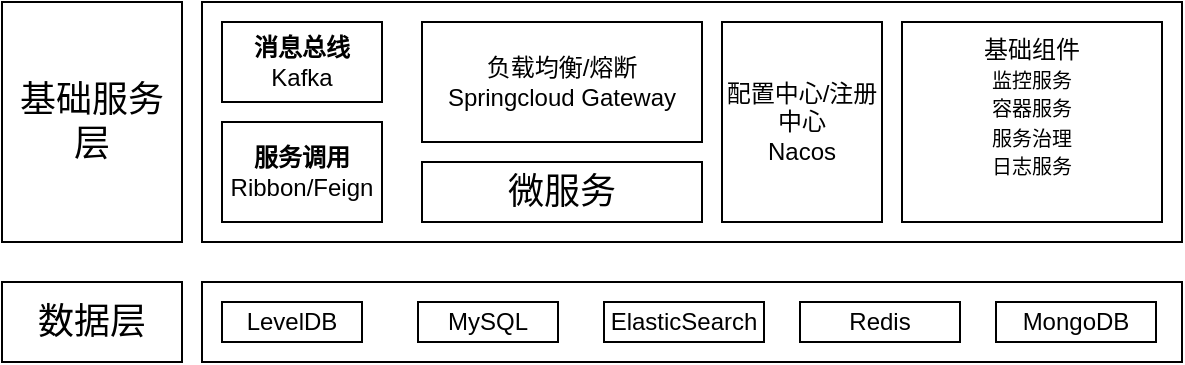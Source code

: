 <mxfile version="24.0.2" type="github">
  <diagram name="第 1 页" id="WKl6gbDjXFLEuy6e8V0B">
    <mxGraphModel dx="636" dy="361" grid="1" gridSize="10" guides="1" tooltips="1" connect="1" arrows="1" fold="1" page="1" pageScale="1" pageWidth="827" pageHeight="1169" math="0" shadow="0">
      <root>
        <mxCell id="0" />
        <mxCell id="1" parent="0" />
        <mxCell id="0hXrH_I9RKG1Sx_e95cJ-11" value="" style="group" vertex="1" connectable="0" parent="1">
          <mxGeometry x="80" y="520" width="590" height="40" as="geometry" />
        </mxCell>
        <mxCell id="0hXrH_I9RKG1Sx_e95cJ-2" value="&lt;font style=&quot;font-size: 18px;&quot;&gt;数据层&lt;/font&gt;" style="rounded=0;whiteSpace=wrap;html=1;" vertex="1" parent="0hXrH_I9RKG1Sx_e95cJ-11">
          <mxGeometry width="90" height="40" as="geometry" />
        </mxCell>
        <mxCell id="0hXrH_I9RKG1Sx_e95cJ-10" value="" style="group" vertex="1" connectable="0" parent="0hXrH_I9RKG1Sx_e95cJ-11">
          <mxGeometry x="100" width="490" height="40" as="geometry" />
        </mxCell>
        <mxCell id="0hXrH_I9RKG1Sx_e95cJ-3" value="" style="rounded=0;whiteSpace=wrap;html=1;" vertex="1" parent="0hXrH_I9RKG1Sx_e95cJ-10">
          <mxGeometry width="490" height="40" as="geometry" />
        </mxCell>
        <mxCell id="0hXrH_I9RKG1Sx_e95cJ-4" value="LevelDB" style="rounded=0;whiteSpace=wrap;html=1;" vertex="1" parent="0hXrH_I9RKG1Sx_e95cJ-10">
          <mxGeometry x="10" y="10" width="70" height="20" as="geometry" />
        </mxCell>
        <mxCell id="0hXrH_I9RKG1Sx_e95cJ-5" value="MySQL" style="rounded=0;whiteSpace=wrap;html=1;" vertex="1" parent="0hXrH_I9RKG1Sx_e95cJ-10">
          <mxGeometry x="108" y="10" width="70" height="20" as="geometry" />
        </mxCell>
        <mxCell id="0hXrH_I9RKG1Sx_e95cJ-6" value="ElasticSearch" style="rounded=0;whiteSpace=wrap;html=1;" vertex="1" parent="0hXrH_I9RKG1Sx_e95cJ-10">
          <mxGeometry x="201" y="10" width="80" height="20" as="geometry" />
        </mxCell>
        <mxCell id="0hXrH_I9RKG1Sx_e95cJ-8" value="Redis" style="rounded=0;whiteSpace=wrap;html=1;" vertex="1" parent="0hXrH_I9RKG1Sx_e95cJ-10">
          <mxGeometry x="299" y="10" width="80" height="20" as="geometry" />
        </mxCell>
        <mxCell id="0hXrH_I9RKG1Sx_e95cJ-9" value="MongoDB" style="rounded=0;whiteSpace=wrap;html=1;" vertex="1" parent="0hXrH_I9RKG1Sx_e95cJ-10">
          <mxGeometry x="397" y="10" width="80" height="20" as="geometry" />
        </mxCell>
        <mxCell id="0hXrH_I9RKG1Sx_e95cJ-12" value="" style="group" vertex="1" connectable="0" parent="1">
          <mxGeometry x="80" y="380" width="590" height="120" as="geometry" />
        </mxCell>
        <mxCell id="0hXrH_I9RKG1Sx_e95cJ-13" value="&lt;font style=&quot;font-size: 18px;&quot;&gt;基础服务层&lt;/font&gt;" style="rounded=0;whiteSpace=wrap;html=1;" vertex="1" parent="0hXrH_I9RKG1Sx_e95cJ-12">
          <mxGeometry width="90" height="120" as="geometry" />
        </mxCell>
        <mxCell id="0hXrH_I9RKG1Sx_e95cJ-14" value="" style="group" vertex="1" connectable="0" parent="0hXrH_I9RKG1Sx_e95cJ-12">
          <mxGeometry x="100" width="490" height="120" as="geometry" />
        </mxCell>
        <mxCell id="0hXrH_I9RKG1Sx_e95cJ-15" value="" style="rounded=0;whiteSpace=wrap;html=1;" vertex="1" parent="0hXrH_I9RKG1Sx_e95cJ-14">
          <mxGeometry width="490" height="120" as="geometry" />
        </mxCell>
        <mxCell id="0hXrH_I9RKG1Sx_e95cJ-19" value="配置中心/注册中心&lt;div&gt;Nacos&lt;/div&gt;" style="rounded=0;whiteSpace=wrap;html=1;" vertex="1" parent="0hXrH_I9RKG1Sx_e95cJ-14">
          <mxGeometry x="260" y="10" width="80" height="100" as="geometry" />
        </mxCell>
        <mxCell id="0hXrH_I9RKG1Sx_e95cJ-20" value="基础组件&lt;div style=&quot;&quot;&gt;&lt;font style=&quot;font-size: 10px;&quot;&gt;监控服务&lt;/font&gt;&lt;/div&gt;&lt;div style=&quot;&quot;&gt;&lt;span style=&quot;font-size: 10px;&quot;&gt;容器服务&lt;/span&gt;&lt;/div&gt;&lt;div style=&quot;&quot;&gt;&lt;span style=&quot;font-size: 10px;&quot;&gt;服务治理&lt;/span&gt;&lt;/div&gt;&lt;div style=&quot;&quot;&gt;&lt;span style=&quot;font-size: 10px;&quot;&gt;日志服务&lt;/span&gt;&lt;/div&gt;&lt;div&gt;&lt;br&gt;&lt;/div&gt;" style="rounded=0;whiteSpace=wrap;html=1;align=center;" vertex="1" parent="0hXrH_I9RKG1Sx_e95cJ-14">
          <mxGeometry x="350" y="10" width="130" height="100" as="geometry" />
        </mxCell>
        <mxCell id="0hXrH_I9RKG1Sx_e95cJ-29" value="" style="group" vertex="1" connectable="0" parent="0hXrH_I9RKG1Sx_e95cJ-14">
          <mxGeometry x="10" y="10" width="80" height="100" as="geometry" />
        </mxCell>
        <mxCell id="0hXrH_I9RKG1Sx_e95cJ-16" value="&lt;b&gt;消息总线&lt;/b&gt;&lt;br&gt;Kafka" style="rounded=0;whiteSpace=wrap;html=1;" vertex="1" parent="0hXrH_I9RKG1Sx_e95cJ-29">
          <mxGeometry width="80" height="40" as="geometry" />
        </mxCell>
        <mxCell id="0hXrH_I9RKG1Sx_e95cJ-28" value="&lt;b&gt;服务调用&lt;/b&gt;&lt;div&gt;Ribbon/Feign&lt;/div&gt;" style="rounded=0;whiteSpace=wrap;html=1;" vertex="1" parent="0hXrH_I9RKG1Sx_e95cJ-29">
          <mxGeometry y="50" width="80" height="50" as="geometry" />
        </mxCell>
        <mxCell id="0hXrH_I9RKG1Sx_e95cJ-31" value="" style="group" vertex="1" connectable="0" parent="0hXrH_I9RKG1Sx_e95cJ-14">
          <mxGeometry x="110" y="10" width="140" height="110" as="geometry" />
        </mxCell>
        <mxCell id="0hXrH_I9RKG1Sx_e95cJ-17" value="负载均衡/熔断&lt;div&gt;Springcloud Gateway&lt;/div&gt;" style="rounded=0;whiteSpace=wrap;html=1;" vertex="1" parent="0hXrH_I9RKG1Sx_e95cJ-31">
          <mxGeometry width="140" height="60" as="geometry" />
        </mxCell>
        <mxCell id="0hXrH_I9RKG1Sx_e95cJ-30" value="&lt;font style=&quot;font-size: 18px;&quot;&gt;微服务&lt;/font&gt;" style="rounded=0;whiteSpace=wrap;html=1;" vertex="1" parent="0hXrH_I9RKG1Sx_e95cJ-31">
          <mxGeometry y="70" width="140" height="30" as="geometry" />
        </mxCell>
      </root>
    </mxGraphModel>
  </diagram>
</mxfile>
